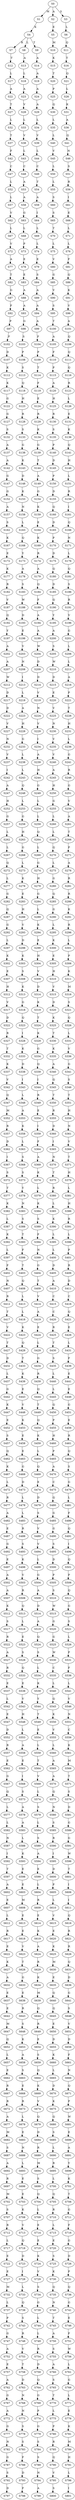 strict digraph  {
	S0 -> S1 [ label = M ];
	S0 -> S2 [ label = A ];
	S0 -> S3 [ label = S ];
	S1 -> S4 [ label = K ];
	S2 -> S5 [ label = E ];
	S3 -> S6 [ label = L ];
	S4 -> S7 [ label = R ];
	S4 -> S8 [ label = L ];
	S4 -> S9 [ label = T ];
	S5 -> S10 [ label = M ];
	S6 -> S11 [ label = Q ];
	S7 -> S12 [ label = T ];
	S8 -> S13 [ label = A ];
	S9 -> S14 [ label = A ];
	S10 -> S15 [ label = K ];
	S11 -> S16 [ label = T ];
	S12 -> S17 [ label = L ];
	S13 -> S18 [ label = L ];
	S14 -> S19 [ label = A ];
	S15 -> S20 [ label = T ];
	S16 -> S21 [ label = Q ];
	S17 -> S22 [ label = A ];
	S18 -> S23 [ label = A ];
	S19 -> S24 [ label = A ];
	S20 -> S25 [ label = P ];
	S21 -> S26 [ label = L ];
	S22 -> S27 [ label = T ];
	S23 -> S28 [ label = V ];
	S24 -> S29 [ label = A ];
	S25 -> S30 [ label = Q ];
	S26 -> S31 [ label = K ];
	S27 -> S32 [ label = L ];
	S28 -> S33 [ label = L ];
	S29 -> S34 [ label = L ];
	S30 -> S35 [ label = L ];
	S31 -> S36 [ label = A ];
	S32 -> S37 [ label = T ];
	S33 -> S38 [ label = V ];
	S34 -> S39 [ label = V ];
	S35 -> S40 [ label = L ];
	S36 -> S41 [ label = Q ];
	S37 -> S42 [ label = F ];
	S38 -> S43 [ label = L ];
	S39 -> S44 [ label = L ];
	S40 -> S45 [ label = V ];
	S41 -> S46 [ label = N ];
	S42 -> S47 [ label = C ];
	S43 -> S48 [ label = C ];
	S44 -> S49 [ label = C ];
	S45 -> S50 [ label = L ];
	S46 -> S51 [ label = S ];
	S47 -> S52 [ label = L ];
	S48 -> S53 [ label = A ];
	S49 -> S54 [ label = T ];
	S50 -> S55 [ label = L ];
	S51 -> S56 [ label = R ];
	S52 -> S57 [ label = L ];
	S53 -> S58 [ label = A ];
	S54 -> S59 [ label = A ];
	S55 -> S60 [ label = S ];
	S56 -> S61 [ label = I ];
	S57 -> S62 [ label = V ];
	S58 -> S63 [ label = G ];
	S59 -> S64 [ label = I ];
	S60 -> S65 [ label = S ];
	S61 -> S66 [ label = E ];
	S62 -> S67 [ label = L ];
	S63 -> S68 [ label = L ];
	S64 -> S69 [ label = L ];
	S65 -> S70 [ label = T ];
	S66 -> S71 [ label = L ];
	S67 -> S72 [ label = V ];
	S68 -> S73 [ label = P ];
	S69 -> S74 [ label = L ];
	S70 -> S75 [ label = L ];
	S71 -> S76 [ label = L ];
	S72 -> S77 [ label = A ];
	S73 -> S78 [ label = E ];
	S74 -> S79 [ label = E ];
	S75 -> S80 [ label = V ];
	S76 -> S81 [ label = F ];
	S77 -> S82 [ label = T ];
	S78 -> S83 [ label = E ];
	S79 -> S84 [ label = S ];
	S80 -> S85 [ label = G ];
	S81 -> S86 [ label = Q ];
	S82 -> S87 [ label = G ];
	S83 -> S88 [ label = A ];
	S84 -> S89 [ label = A ];
	S85 -> S90 [ label = V ];
	S86 -> S91 [ label = K ];
	S87 -> S92 [ label = F ];
	S88 -> S93 [ label = A ];
	S89 -> S94 [ label = A ];
	S90 -> S95 [ label = S ];
	S91 -> S96 [ label = V ];
	S92 -> S97 [ label = P ];
	S93 -> S98 [ label = G ];
	S94 -> S99 [ label = A ];
	S95 -> S100 [ label = T ];
	S96 -> S101 [ label = A ];
	S97 -> S102 [ label = F ];
	S98 -> S103 [ label = S ];
	S99 -> S104 [ label = F ];
	S100 -> S105 [ label = A ];
	S101 -> S106 [ label = Q ];
	S102 -> S107 [ label = D ];
	S103 -> S108 [ label = P ];
	S104 -> S109 [ label = P ];
	S105 -> S110 [ label = F ];
	S106 -> S111 [ label = Q ];
	S107 -> S112 [ label = K ];
	S108 -> S113 [ label = S ];
	S109 -> S114 [ label = T ];
	S110 -> S115 [ label = P ];
	S111 -> S116 [ label = Q ];
	S112 -> S117 [ label = K ];
	S113 -> S118 [ label = Q ];
	S114 -> S119 [ label = F ];
	S115 -> S120 [ label = A ];
	S116 -> S121 [ label = R ];
	S117 -> S122 [ label = G ];
	S118 -> S123 [ label = H ];
	S119 -> S124 [ label = E ];
	S120 -> S125 [ label = H ];
	S121 -> S126 [ label = L ];
	S122 -> S127 [ label = G ];
	S123 -> S128 [ label = R ];
	S124 -> S129 [ label = R ];
	S125 -> S130 [ label = R ];
	S126 -> S131 [ label = E ];
	S127 -> S132 [ label = S ];
	S128 -> S133 [ label = S ];
	S129 -> S134 [ label = K ];
	S130 -> S135 [ label = S ];
	S131 -> S136 [ label = K ];
	S132 -> S137 [ label = A ];
	S133 -> S138 [ label = G ];
	S134 -> S139 [ label = G ];
	S135 -> S140 [ label = P ];
	S136 -> S141 [ label = Q ];
	S137 -> S142 [ label = A ];
	S138 -> S143 [ label = K ];
	S139 -> S144 [ label = T ];
	S140 -> S145 [ label = D ];
	S141 -> S146 [ label = H ];
	S142 -> S147 [ label = G ];
	S143 -> S148 [ label = D ];
	S144 -> S149 [ label = A ];
	S145 -> S150 [ label = P ];
	S146 -> S151 [ label = L ];
	S147 -> S152 [ label = G ];
	S148 -> S153 [ label = K ];
	S149 -> S154 [ label = G ];
	S150 -> S155 [ label = D ];
	S151 -> S156 [ label = R ];
	S152 -> S157 [ label = A ];
	S153 -> S158 [ label = N ];
	S154 -> S159 [ label = K ];
	S155 -> S160 [ label = Q ];
	S156 -> S161 [ label = I ];
	S157 -> S162 [ label = S ];
	S158 -> S163 [ label = L ];
	S159 -> S164 [ label = E ];
	S160 -> S165 [ label = D ];
	S161 -> S166 [ label = Q ];
	S162 -> S167 [ label = K ];
	S163 -> S168 [ label = Q ];
	S164 -> S169 [ label = K ];
	S165 -> S170 [ label = P ];
	S166 -> S171 [ label = N ];
	S167 -> S172 [ label = E ];
	S168 -> S173 [ label = Y ];
	S169 -> S174 [ label = R ];
	S170 -> S175 [ label = D ];
	S171 -> S176 [ label = L ];
	S172 -> S177 [ label = K ];
	S173 -> S178 [ label = A ];
	S174 -> S179 [ label = A ];
	S175 -> S180 [ label = Q ];
	S176 -> S181 [ label = Q ];
	S177 -> S182 [ label = R ];
	S178 -> S183 [ label = S ];
	S179 -> S184 [ label = Q ];
	S180 -> S185 [ label = D ];
	S181 -> S186 [ label = S ];
	S182 -> S187 [ label = V ];
	S183 -> S188 [ label = W ];
	S184 -> S189 [ label = F ];
	S185 -> S190 [ label = Q ];
	S186 -> S191 [ label = R ];
	S187 -> S192 [ label = Q ];
	S188 -> S193 [ label = D ];
	S189 -> S194 [ label = A ];
	S190 -> S195 [ label = Y ];
	S191 -> S196 [ label = V ];
	S192 -> S197 [ label = Y ];
	S193 -> S198 [ label = E ];
	S194 -> S199 [ label = A ];
	S195 -> S200 [ label = A ];
	S196 -> S201 [ label = G ];
	S197 -> S202 [ label = A ];
	S198 -> S203 [ label = V ];
	S199 -> S204 [ label = W ];
	S200 -> S205 [ label = S ];
	S201 -> S206 [ label = L ];
	S202 -> S207 [ label = A ];
	S203 -> S208 [ label = N ];
	S204 -> S209 [ label = D ];
	S205 -> S210 [ label = W ];
	S206 -> S211 [ label = L ];
	S207 -> S212 [ label = W ];
	S208 -> S213 [ label = I ];
	S209 -> S214 [ label = D ];
	S210 -> S215 [ label = D ];
	S211 -> S216 [ label = A ];
	S212 -> S217 [ label = D ];
	S213 -> S218 [ label = L ];
	S214 -> S219 [ label = V ];
	S215 -> S220 [ label = E ];
	S216 -> S221 [ label = P ];
	S217 -> S222 [ label = D ];
	S218 -> S223 [ label = A ];
	S219 -> S224 [ label = N ];
	S220 -> S225 [ label = V ];
	S221 -> S226 [ label = T ];
	S222 -> S227 [ label = V ];
	S223 -> S228 [ label = H ];
	S224 -> S229 [ label = V ];
	S225 -> S230 [ label = N ];
	S226 -> S231 [ label = H ];
	S227 -> S232 [ label = N ];
	S228 -> S233 [ label = G ];
	S229 -> S234 [ label = I ];
	S230 -> S235 [ label = V ];
	S231 -> S236 [ label = L ];
	S232 -> S237 [ label = V ];
	S233 -> S238 [ label = L ];
	S234 -> S239 [ label = A ];
	S235 -> S240 [ label = V ];
	S236 -> S241 [ label = G ];
	S237 -> S242 [ label = I ];
	S238 -> S243 [ label = L ];
	S239 -> S244 [ label = H ];
	S240 -> S245 [ label = A ];
	S241 -> S246 [ label = R ];
	S242 -> S247 [ label = A ];
	S243 -> S248 [ label = Q ];
	S244 -> S249 [ label = G ];
	S245 -> S250 [ label = H ];
	S246 -> S251 [ label = G ];
	S247 -> S252 [ label = H ];
	S248 -> S253 [ label = L ];
	S249 -> S254 [ label = L ];
	S250 -> S255 [ label = G ];
	S251 -> S256 [ label = V ];
	S252 -> S257 [ label = G ];
	S253 -> S258 [ label = G ];
	S254 -> S259 [ label = L ];
	S255 -> S260 [ label = L ];
	S256 -> S261 [ label = A ];
	S257 -> S262 [ label = L ];
	S258 -> S263 [ label = H ];
	S259 -> S264 [ label = Q ];
	S260 -> S265 [ label = L ];
	S261 -> S266 [ label = T ];
	S262 -> S267 [ label = L ];
	S263 -> S268 [ label = G ];
	S264 -> S269 [ label = L ];
	S265 -> S270 [ label = Q ];
	S266 -> S271 [ label = P ];
	S267 -> S272 [ label = Q ];
	S268 -> S273 [ label = L ];
	S269 -> S274 [ label = G ];
	S270 -> S275 [ label = L ];
	S271 -> S276 [ label = A ];
	S272 -> S277 [ label = L ];
	S273 -> S278 [ label = K ];
	S274 -> S279 [ label = H ];
	S275 -> S280 [ label = G ];
	S276 -> S281 [ label = R ];
	S277 -> S282 [ label = G ];
	S278 -> S283 [ label = E ];
	S279 -> S284 [ label = G ];
	S280 -> S285 [ label = Q ];
	S281 -> S286 [ label = R ];
	S282 -> S287 [ label = Q ];
	S283 -> S288 [ label = H ];
	S284 -> S289 [ label = L ];
	S285 -> S290 [ label = G ];
	S286 -> S291 [ label = K ];
	S287 -> S292 [ label = G ];
	S288 -> S293 [ label = V ];
	S289 -> S294 [ label = K ];
	S290 -> S295 [ label = L ];
	S291 -> S296 [ label = R ];
	S292 -> S297 [ label = L ];
	S293 -> S298 [ label = D ];
	S294 -> S299 [ label = E ];
	S295 -> S300 [ label = K ];
	S296 -> S301 [ label = L ];
	S297 -> S302 [ label = K ];
	S298 -> S303 [ label = K ];
	S299 -> S304 [ label = H ];
	S300 -> S305 [ label = E ];
	S301 -> S306 [ label = P ];
	S302 -> S307 [ label = E ];
	S303 -> S308 [ label = S ];
	S304 -> S309 [ label = V ];
	S305 -> S310 [ label = H ];
	S306 -> S311 [ label = K ];
	S307 -> S312 [ label = H ];
	S308 -> S313 [ label = K ];
	S309 -> S314 [ label = D ];
	S310 -> S315 [ label = V ];
	S311 -> S316 [ label = M ];
	S312 -> S317 [ label = V ];
	S313 -> S318 [ label = G ];
	S314 -> S319 [ label = K ];
	S315 -> S320 [ label = D ];
	S316 -> S321 [ label = S ];
	S317 -> S322 [ label = D ];
	S318 -> S323 [ label = Q ];
	S319 -> S324 [ label = T ];
	S320 -> S325 [ label = K ];
	S321 -> S326 [ label = Q ];
	S322 -> S327 [ label = R ];
	S323 -> S328 [ label = I ];
	S324 -> S329 [ label = K ];
	S325 -> S330 [ label = T ];
	S326 -> S331 [ label = L ];
	S327 -> S332 [ label = T ];
	S328 -> S333 [ label = K ];
	S329 -> S334 [ label = G ];
	S330 -> S335 [ label = K ];
	S331 -> S336 [ label = V ];
	S332 -> S337 [ label = K ];
	S333 -> S338 [ label = D ];
	S334 -> S339 [ label = Q ];
	S335 -> S340 [ label = A ];
	S336 -> S341 [ label = G ];
	S337 -> S342 [ label = V ];
	S338 -> S343 [ label = I ];
	S339 -> S344 [ label = I ];
	S340 -> S345 [ label = Q ];
	S341 -> S346 [ label = S ];
	S342 -> S347 [ label = Q ];
	S343 -> S348 [ label = L ];
	S344 -> S349 [ label = R ];
	S345 -> S350 [ label = T ];
	S346 -> S351 [ label = T ];
	S347 -> S352 [ label = M ];
	S348 -> S353 [ label = A ];
	S349 -> S354 [ label = E ];
	S350 -> S355 [ label = R ];
	S351 -> S356 [ label = H ];
	S352 -> S357 [ label = R ];
	S353 -> S358 [ label = K ];
	S354 -> S359 [ label = I ];
	S355 -> S360 [ label = D ];
	S356 -> S361 [ label = N ];
	S357 -> S362 [ label = D ];
	S358 -> S363 [ label = L ];
	S359 -> S364 [ label = F ];
	S360 -> S365 [ label = I ];
	S361 -> S366 [ label = V ];
	S362 -> S367 [ label = I ];
	S363 -> S368 [ label = S ];
	S364 -> S369 [ label = A ];
	S365 -> S370 [ label = N ];
	S366 -> S371 [ label = T ];
	S367 -> S372 [ label = S ];
	S368 -> S373 [ label = S ];
	S369 -> S374 [ label = K ];
	S370 -> S375 [ label = T ];
	S371 -> S376 [ label = H ];
	S372 -> S377 [ label = T ];
	S373 -> S378 [ label = Y ];
	S374 -> S379 [ label = L ];
	S375 -> S380 [ label = R ];
	S376 -> S381 [ label = L ];
	S377 -> S382 [ label = K ];
	S378 -> S383 [ label = N ];
	S379 -> S384 [ label = K ];
	S380 -> S385 [ label = L ];
	S381 -> S386 [ label = H ];
	S382 -> S387 [ label = L ];
	S383 -> S388 [ label = S ];
	S384 -> S389 [ label = S ];
	S385 -> S390 [ label = K ];
	S386 -> S391 [ label = R ];
	S387 -> S392 [ label = K ];
	S388 -> S393 [ label = T ];
	S389 -> S394 [ label = F ];
	S390 -> S395 [ label = L ];
	S391 -> S396 [ label = L ];
	S392 -> S397 [ label = L ];
	S393 -> S398 [ label = F ];
	S394 -> S399 [ label = N ];
	S395 -> S400 [ label = L ];
	S396 -> S401 [ label = P ];
	S397 -> S402 [ label = F ];
	S398 -> S403 [ label = T ];
	S399 -> S404 [ label = G ];
	S400 -> S405 [ label = D ];
	S401 -> S406 [ label = R ];
	S402 -> S407 [ label = N ];
	S403 -> S408 [ label = Q ];
	S404 -> S409 [ label = T ];
	S405 -> S410 [ label = A ];
	S406 -> S411 [ label = D ];
	S407 -> S412 [ label = R ];
	S408 -> S413 [ label = L ];
	S409 -> S414 [ label = V ];
	S410 -> S415 [ label = C ];
	S411 -> S416 [ label = C ];
	S412 -> S417 [ label = T ];
	S413 -> S418 [ label = L ];
	S414 -> S419 [ label = A ];
	S415 -> S420 [ label = C ];
	S416 -> S421 [ label = Q ];
	S417 -> S422 [ label = V ];
	S418 -> S423 [ label = K ];
	S419 -> S424 [ label = E ];
	S420 -> S425 [ label = R ];
	S421 -> S426 [ label = E ];
	S422 -> S427 [ label = T ];
	S423 -> S428 [ label = Q ];
	S424 -> S429 [ label = L ];
	S425 -> S430 [ label = T ];
	S426 -> S431 [ label = L ];
	S427 -> S432 [ label = D ];
	S428 -> S433 [ label = T ];
	S429 -> S434 [ label = G ];
	S430 -> S435 [ label = S ];
	S431 -> S436 [ label = F ];
	S432 -> S437 [ label = L ];
	S433 -> S438 [ label = K ];
	S434 -> S439 [ label = R ];
	S435 -> S440 [ label = L ];
	S436 -> S441 [ label = E ];
	S437 -> S442 [ label = G ];
	S438 -> S443 [ label = E ];
	S439 -> S444 [ label = Q ];
	S440 -> S445 [ label = L ];
	S441 -> S446 [ label = E ];
	S442 -> S447 [ label = K ];
	S443 -> S448 [ label = V ];
	S444 -> S449 [ label = T ];
	S445 -> S450 [ label = Q ];
	S446 -> S451 [ label = G ];
	S447 -> S452 [ label = E ];
	S448 -> S453 [ label = K ];
	S449 -> S454 [ label = Q ];
	S450 -> S455 [ label = P ];
	S451 -> S456 [ label = E ];
	S452 -> S457 [ label = S ];
	S453 -> S458 [ label = E ];
	S454 -> S459 [ label = K ];
	S455 -> S460 [ label = H ];
	S456 -> S461 [ label = R ];
	S457 -> S462 [ label = Q ];
	S458 -> S463 [ label = E ];
	S459 -> S464 [ label = L ];
	S460 -> S465 [ label = P ];
	S461 -> S466 [ label = Q ];
	S462 -> S467 [ label = K ];
	S463 -> S468 [ label = G ];
	S464 -> S469 [ label = Q ];
	S465 -> S470 [ label = A ];
	S466 -> S471 [ label = S ];
	S467 -> S472 [ label = L ];
	S468 -> S473 [ label = D ];
	S469 -> S474 [ label = E ];
	S470 -> S475 [ label = C ];
	S471 -> S476 [ label = G ];
	S472 -> S477 [ label = R ];
	S473 -> S478 [ label = L ];
	S474 -> S479 [ label = D ];
	S475 -> S480 [ label = Q ];
	S476 -> S481 [ label = L ];
	S477 -> S482 [ label = A ];
	S478 -> S483 [ label = L ];
	S479 -> S484 [ label = S ];
	S480 -> S485 [ label = G ];
	S481 -> S486 [ label = F ];
	S482 -> S487 [ label = E ];
	S483 -> S488 [ label = R ];
	S484 -> S489 [ label = V ];
	S485 -> S490 [ label = G ];
	S486 -> S491 [ label = Q ];
	S487 -> S492 [ label = G ];
	S488 -> S493 [ label = S ];
	S489 -> S494 [ label = V ];
	S490 -> S495 [ label = S ];
	S491 -> S496 [ label = I ];
	S492 -> S497 [ label = E ];
	S493 -> S498 [ label = K ];
	S494 -> S499 [ label = L ];
	S495 -> S500 [ label = D ];
	S496 -> S501 [ label = Q ];
	S497 -> S502 [ label = A ];
	S498 -> S503 [ label = V ];
	S499 -> S504 [ label = G ];
	S500 -> S505 [ label = P ];
	S501 -> S506 [ label = P ];
	S502 -> S507 [ label = A ];
	S503 -> S508 [ label = R ];
	S504 -> S509 [ label = A ];
	S505 -> S510 [ label = S ];
	S506 -> S511 [ label = Q ];
	S507 -> S512 [ label = K ];
	S508 -> S513 [ label = Q ];
	S509 -> S514 [ label = D ];
	S510 -> S515 [ label = W ];
	S511 -> S516 [ label = G ];
	S512 -> S517 [ label = S ];
	S513 -> S518 [ label = L ];
	S514 -> S519 [ label = A ];
	S515 -> S520 [ label = G ];
	S516 -> S521 [ label = S ];
	S517 -> S522 [ label = R ];
	S518 -> S523 [ label = E ];
	S519 -> S524 [ label = Q ];
	S520 -> S525 [ label = G ];
	S521 -> S526 [ label = L ];
	S522 -> S527 [ label = A ];
	S523 -> S528 [ label = S ];
	S524 -> S529 [ label = S ];
	S525 -> S530 [ label = W ];
	S526 -> S531 [ label = P ];
	S527 -> S532 [ label = R ];
	S528 -> S533 [ label = Q ];
	S529 -> S534 [ label = L ];
	S530 -> S535 [ label = C ];
	S531 -> S536 [ label = F ];
	S532 -> S537 [ label = E ];
	S533 -> S538 [ label = E ];
	S534 -> S539 [ label = K ];
	S535 -> S540 [ label = L ];
	S536 -> S541 [ label = L ];
	S537 -> S542 [ label = L ];
	S538 -> S543 [ label = V ];
	S539 -> S544 [ label = Y ];
	S540 -> S545 [ label = Q ];
	S541 -> S546 [ label = V ];
	S542 -> S547 [ label = E ];
	S543 -> S548 [ label = H ];
	S544 -> S549 [ label = T ];
	S545 -> S550 [ label = K ];
	S546 -> S551 [ label = N ];
	S547 -> S552 [ label = D ];
	S548 -> S553 [ label = L ];
	S549 -> S554 [ label = E ];
	S550 -> S555 [ label = V ];
	S551 -> S556 [ label = C ];
	S552 -> S557 [ label = R ];
	S553 -> S558 [ label = A ];
	S554 -> S559 [ label = L ];
	S555 -> S560 [ label = L ];
	S556 -> S561 [ label = K ];
	S557 -> S562 [ label = E ];
	S558 -> S563 [ label = E ];
	S559 -> S564 [ label = T ];
	S560 -> S565 [ label = A ];
	S561 -> S566 [ label = M ];
	S562 -> S567 [ label = G ];
	S563 -> S568 [ label = I ];
	S564 -> S569 [ label = V ];
	S565 -> S570 [ label = A ];
	S566 -> S571 [ label = T ];
	S567 -> S572 [ label = Q ];
	S568 -> S573 [ label = S ];
	S569 -> S574 [ label = L ];
	S570 -> S575 [ label = Q ];
	S571 -> S576 [ label = S ];
	S572 -> S577 [ label = L ];
	S573 -> S578 [ label = A ];
	S574 -> S579 [ label = S ];
	S575 -> S580 [ label = N ];
	S576 -> S581 [ label = D ];
	S577 -> S582 [ label = L ];
	S578 -> S583 [ label = A ];
	S579 -> S584 [ label = L ];
	S580 -> S585 [ label = S ];
	S581 -> S586 [ label = G ];
	S582 -> S587 [ label = N ];
	S583 -> S588 [ label = L ];
	S584 -> S589 [ label = S ];
	S585 -> S590 [ label = R ];
	S586 -> S591 [ label = G ];
	S587 -> S592 [ label = I ];
	S588 -> S593 [ label = K ];
	S589 -> S594 [ label = A ];
	S590 -> S595 [ label = I ];
	S591 -> S596 [ label = W ];
	S592 -> S597 [ label = T ];
	S593 -> S598 [ label = E ];
	S594 -> S599 [ label = E ];
	S595 -> S600 [ label = D ];
	S596 -> S601 [ label = T ];
	S597 -> S602 [ label = A ];
	S598 -> S603 [ label = E ];
	S599 -> S604 [ label = L ];
	S600 -> S605 [ label = P ];
	S601 -> S606 [ label = I ];
	S602 -> S607 [ label = E ];
	S603 -> S608 [ label = M ];
	S604 -> S609 [ label = R ];
	S605 -> S610 [ label = L ];
	S606 -> S611 [ label = I ];
	S607 -> S612 [ label = L ];
	S608 -> S613 [ label = E ];
	S609 -> S614 [ label = E ];
	S610 -> S615 [ label = V ];
	S611 -> S616 [ label = Q ];
	S612 -> S617 [ label = R ];
	S613 -> S618 [ label = E ];
	S614 -> S619 [ label = K ];
	S615 -> S620 [ label = E ];
	S616 -> S621 [ label = R ];
	S617 -> S622 [ label = E ];
	S618 -> S623 [ label = V ];
	S619 -> S624 [ label = A ];
	S620 -> S625 [ label = K ];
	S621 -> S626 [ label = R ];
	S622 -> S627 [ label = K ];
	S623 -> S628 [ label = T ];
	S624 -> S629 [ label = R ];
	S625 -> S630 [ label = M ];
	S626 -> S631 [ label = Q ];
	S627 -> S632 [ label = A ];
	S628 -> S633 [ label = G ];
	S629 -> S634 [ label = K ];
	S630 -> S635 [ label = E ];
	S631 -> S636 [ label = D ];
	S632 -> S637 [ label = E ];
	S633 -> S638 [ label = E ];
	S634 -> S639 [ label = M ];
	S635 -> S640 [ label = Q ];
	S636 -> S641 [ label = G ];
	S637 -> S642 [ label = E ];
	S638 -> S643 [ label = R ];
	S639 -> S644 [ label = Q ];
	S640 -> S645 [ label = Q ];
	S641 -> S646 [ label = S ];
	S642 -> S647 [ label = M ];
	S643 -> S648 [ label = S ];
	S644 -> S649 [ label = R ];
	S645 -> S650 [ label = E ];
	S646 -> S651 [ label = V ];
	S647 -> S652 [ label = Q ];
	S648 -> S653 [ label = K ];
	S649 -> S654 [ label = E ];
	S650 -> S655 [ label = D ];
	S651 -> S656 [ label = D ];
	S652 -> S657 [ label = L ];
	S653 -> S658 [ label = A ];
	S654 -> S659 [ label = S ];
	S655 -> S660 [ label = K ];
	S656 -> S661 [ label = F ];
	S657 -> S662 [ label = E ];
	S658 -> S663 [ label = S ];
	S659 -> S664 [ label = Q ];
	S660 -> S665 [ label = L ];
	S661 -> S666 [ label = N ];
	S662 -> S667 [ label = R ];
	S663 -> S668 [ label = E ];
	S664 -> S669 [ label = K ];
	S665 -> S670 [ label = D ];
	S666 -> S671 [ label = Q ];
	S667 -> S672 [ label = R ];
	S668 -> S673 [ label = R ];
	S669 -> S674 [ label = V ];
	S670 -> S675 [ label = K ];
	S671 -> S676 [ label = P ];
	S672 -> S677 [ label = A ];
	S673 -> S678 [ label = L ];
	S674 -> S679 [ label = Q ];
	S675 -> S680 [ label = Q ];
	S676 -> S681 [ label = W ];
	S677 -> S682 [ label = M ];
	S678 -> S683 [ label = E ];
	S679 -> S684 [ label = D ];
	S680 -> S685 [ label = S ];
	S681 -> S686 [ label = E ];
	S682 -> S687 [ label = S ];
	S683 -> S688 [ label = N ];
	S684 -> S689 [ label = R ];
	S685 -> S690 [ label = L ];
	S686 -> S691 [ label = A ];
	S687 -> S692 [ label = A ];
	S688 -> S693 [ label = L ];
	S689 -> S694 [ label = M ];
	S690 -> S695 [ label = R ];
	S691 -> S696 [ label = Y ];
	S692 -> S697 [ label = R ];
	S693 -> S698 [ label = E ];
	S694 -> S699 [ label = S ];
	S695 -> S700 [ label = L ];
	S696 -> S701 [ label = K ];
	S697 -> S702 [ label = M ];
	S698 -> S703 [ label = E ];
	S699 -> S704 [ label = Q ];
	S700 -> S705 [ label = Q ];
	S701 -> S706 [ label = T ];
	S702 -> S707 [ label = S ];
	S703 -> S708 [ label = K ];
	S704 -> S709 [ label = L ];
	S705 -> S710 [ label = R ];
	S706 -> S711 [ label = G ];
	S707 -> S712 [ label = R ];
	S708 -> S713 [ label = V ];
	S709 -> S714 [ label = E ];
	S710 -> S715 [ label = L ];
	S711 -> S716 [ label = F ];
	S712 -> S717 [ label = L ];
	S713 -> S718 [ label = Q ];
	S714 -> S719 [ label = E ];
	S715 -> S720 [ label = E ];
	S716 -> S721 [ label = G ];
	S717 -> S722 [ label = E ];
	S718 -> S723 [ label = D ];
	S719 -> S724 [ label = K ];
	S720 -> S725 [ label = S ];
	S721 -> S726 [ label = D ];
	S722 -> S727 [ label = E ];
	S723 -> S728 [ label = I ];
	S724 -> S729 [ label = V ];
	S725 -> S730 [ label = K ];
	S726 -> S731 [ label = P ];
	S727 -> S732 [ label = M ];
	S728 -> S733 [ label = L ];
	S729 -> S734 [ label = S ];
	S730 -> S735 [ label = Q ];
	S731 -> S736 [ label = Q ];
	S732 -> S737 [ label = L ];
	S733 -> S738 [ label = Q ];
	S734 -> S739 [ label = G ];
	S735 -> S740 [ label = N ];
	S736 -> S741 [ label = G ];
	S737 -> S742 [ label = P ];
	S738 -> S743 [ label = S ];
	S739 -> S744 [ label = L ];
	S740 -> S745 [ label = T ];
	S741 -> S746 [ label = E ];
	S742 -> S747 [ label = G ];
	S743 -> S748 [ label = R ];
	S744 -> S749 [ label = L ];
	S745 -> S750 [ label = A ];
	S746 -> S751 [ label = F ];
	S747 -> S752 [ label = A ];
	S748 -> S753 [ label = V ];
	S749 -> S754 [ label = R ];
	S750 -> S755 [ label = S ];
	S751 -> S756 [ label = W ];
	S752 -> S757 [ label = E ];
	S753 -> S758 [ label = T ];
	S754 -> S759 [ label = D ];
	S755 -> S760 [ label = A ];
	S756 -> S761 [ label = L ];
	S757 -> S762 [ label = A ];
	S758 -> S763 [ label = D ];
	S759 -> S764 [ label = Q ];
	S760 -> S765 [ label = S ];
	S761 -> S766 [ label = G ];
	S762 -> S767 [ label = G ];
	S763 -> S768 [ label = N ];
	S764 -> S769 [ label = G ];
	S765 -> S770 [ label = T ];
	S766 -> S771 [ label = L ];
	S767 -> S772 [ label = A ];
	S768 -> S773 [ label = N ];
	S769 -> S774 [ label = P ];
	S770 -> S775 [ label = L ];
	S771 -> S776 [ label = E ];
	S772 -> S777 [ label = G ];
	S773 -> S778 [ label = S ];
	S774 -> S779 [ label = G ];
	S775 -> S780 [ label = P ];
	S776 -> S781 [ label = K ];
	S777 -> S782 [ label = N ];
	S778 -> S783 [ label = S ];
	S779 -> S784 [ label = S ];
	S780 -> S785 [ label = R ];
	S781 -> S786 [ label = M ];
	S782 -> S787 [ label = G ];
	S783 -> S788 [ label = F ];
	S784 -> S789 [ label = S ];
	S785 -> S790 [ label = Q ];
	S786 -> S791 [ label = H ];
	S787 -> S792 [ label = S ];
	S788 -> S793 [ label = D ];
	S789 -> S794 [ label = N ];
	S790 -> S795 [ label = V ];
	S791 -> S796 [ label = L ];
	S792 -> S797 [ label = D ];
	S793 -> S798 [ label = F ];
	S794 -> S799 [ label = A ];
	S795 -> S800 [ label = S ];
	S796 -> S801 [ label = I ];
}
